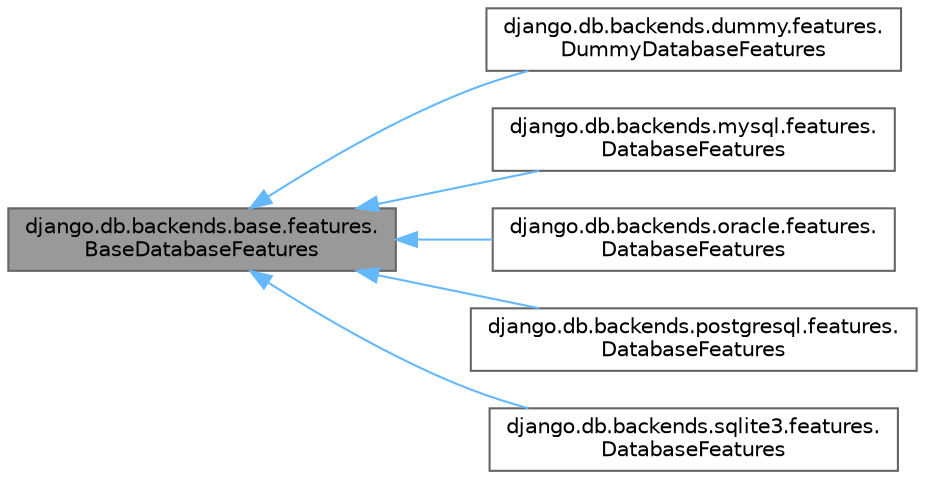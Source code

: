 digraph "django.db.backends.base.features.BaseDatabaseFeatures"
{
 // LATEX_PDF_SIZE
  bgcolor="transparent";
  edge [fontname=Helvetica,fontsize=10,labelfontname=Helvetica,labelfontsize=10];
  node [fontname=Helvetica,fontsize=10,shape=box,height=0.2,width=0.4];
  rankdir="LR";
  Node1 [id="Node000001",label="django.db.backends.base.features.\lBaseDatabaseFeatures",height=0.2,width=0.4,color="gray40", fillcolor="grey60", style="filled", fontcolor="black",tooltip=" "];
  Node1 -> Node2 [id="edge1_Node000001_Node000002",dir="back",color="steelblue1",style="solid",tooltip=" "];
  Node2 [id="Node000002",label="django.db.backends.dummy.features.\lDummyDatabaseFeatures",height=0.2,width=0.4,color="gray40", fillcolor="white", style="filled",URL="$classdjango_1_1db_1_1backends_1_1dummy_1_1features_1_1_dummy_database_features.html",tooltip=" "];
  Node1 -> Node3 [id="edge2_Node000001_Node000003",dir="back",color="steelblue1",style="solid",tooltip=" "];
  Node3 [id="Node000003",label="django.db.backends.mysql.features.\lDatabaseFeatures",height=0.2,width=0.4,color="gray40", fillcolor="white", style="filled",URL="$classdjango_1_1db_1_1backends_1_1mysql_1_1features_1_1_database_features.html",tooltip=" "];
  Node1 -> Node4 [id="edge3_Node000001_Node000004",dir="back",color="steelblue1",style="solid",tooltip=" "];
  Node4 [id="Node000004",label="django.db.backends.oracle.features.\lDatabaseFeatures",height=0.2,width=0.4,color="gray40", fillcolor="white", style="filled",URL="$classdjango_1_1db_1_1backends_1_1oracle_1_1features_1_1_database_features.html",tooltip=" "];
  Node1 -> Node5 [id="edge4_Node000001_Node000005",dir="back",color="steelblue1",style="solid",tooltip=" "];
  Node5 [id="Node000005",label="django.db.backends.postgresql.features.\lDatabaseFeatures",height=0.2,width=0.4,color="gray40", fillcolor="white", style="filled",URL="$classdjango_1_1db_1_1backends_1_1postgresql_1_1features_1_1_database_features.html",tooltip=" "];
  Node1 -> Node6 [id="edge5_Node000001_Node000006",dir="back",color="steelblue1",style="solid",tooltip=" "];
  Node6 [id="Node000006",label="django.db.backends.sqlite3.features.\lDatabaseFeatures",height=0.2,width=0.4,color="gray40", fillcolor="white", style="filled",URL="$classdjango_1_1db_1_1backends_1_1sqlite3_1_1features_1_1_database_features.html",tooltip=" "];
}

